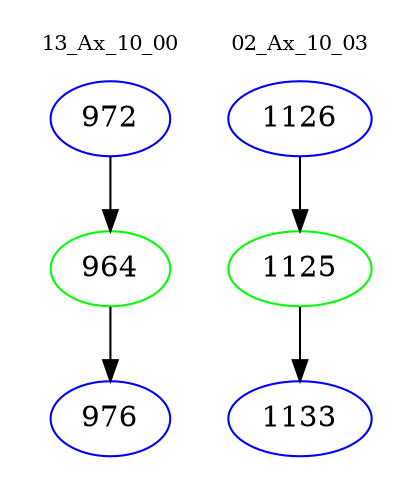 digraph{
subgraph cluster_0 {
color = white
label = "13_Ax_10_00";
fontsize=10;
T0_972 [label="972", color="blue"]
T0_972 -> T0_964 [color="black"]
T0_964 [label="964", color="green"]
T0_964 -> T0_976 [color="black"]
T0_976 [label="976", color="blue"]
}
subgraph cluster_1 {
color = white
label = "02_Ax_10_03";
fontsize=10;
T1_1126 [label="1126", color="blue"]
T1_1126 -> T1_1125 [color="black"]
T1_1125 [label="1125", color="green"]
T1_1125 -> T1_1133 [color="black"]
T1_1133 [label="1133", color="blue"]
}
}
